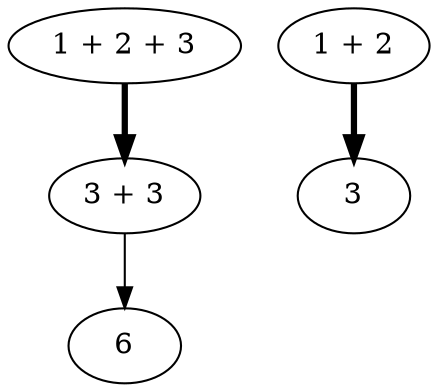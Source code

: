digraph G {
u0[label="1 + 2 + 3"];
// u1[label="3"];
u2[label="3 + 3"];
u3[label="1 + 2"];
u4[label="3"];
// u5[label="2"];
// u6[label="1"];
u7[label="6"];
// u0 -> u1[label="sub-term"];
u0 -> u2[penwidth=3];
// u0 -> u3[label="sub-term"];
// u2 -> u1[label="sub-term"];
// u2 -> u4[label="sub-term"];
u2 -> u7;
u3 -> u4[penwidth=3];
// u3 -> u5[label="sub-term"];
// u3 -> u6[label="sub-term"];
}
